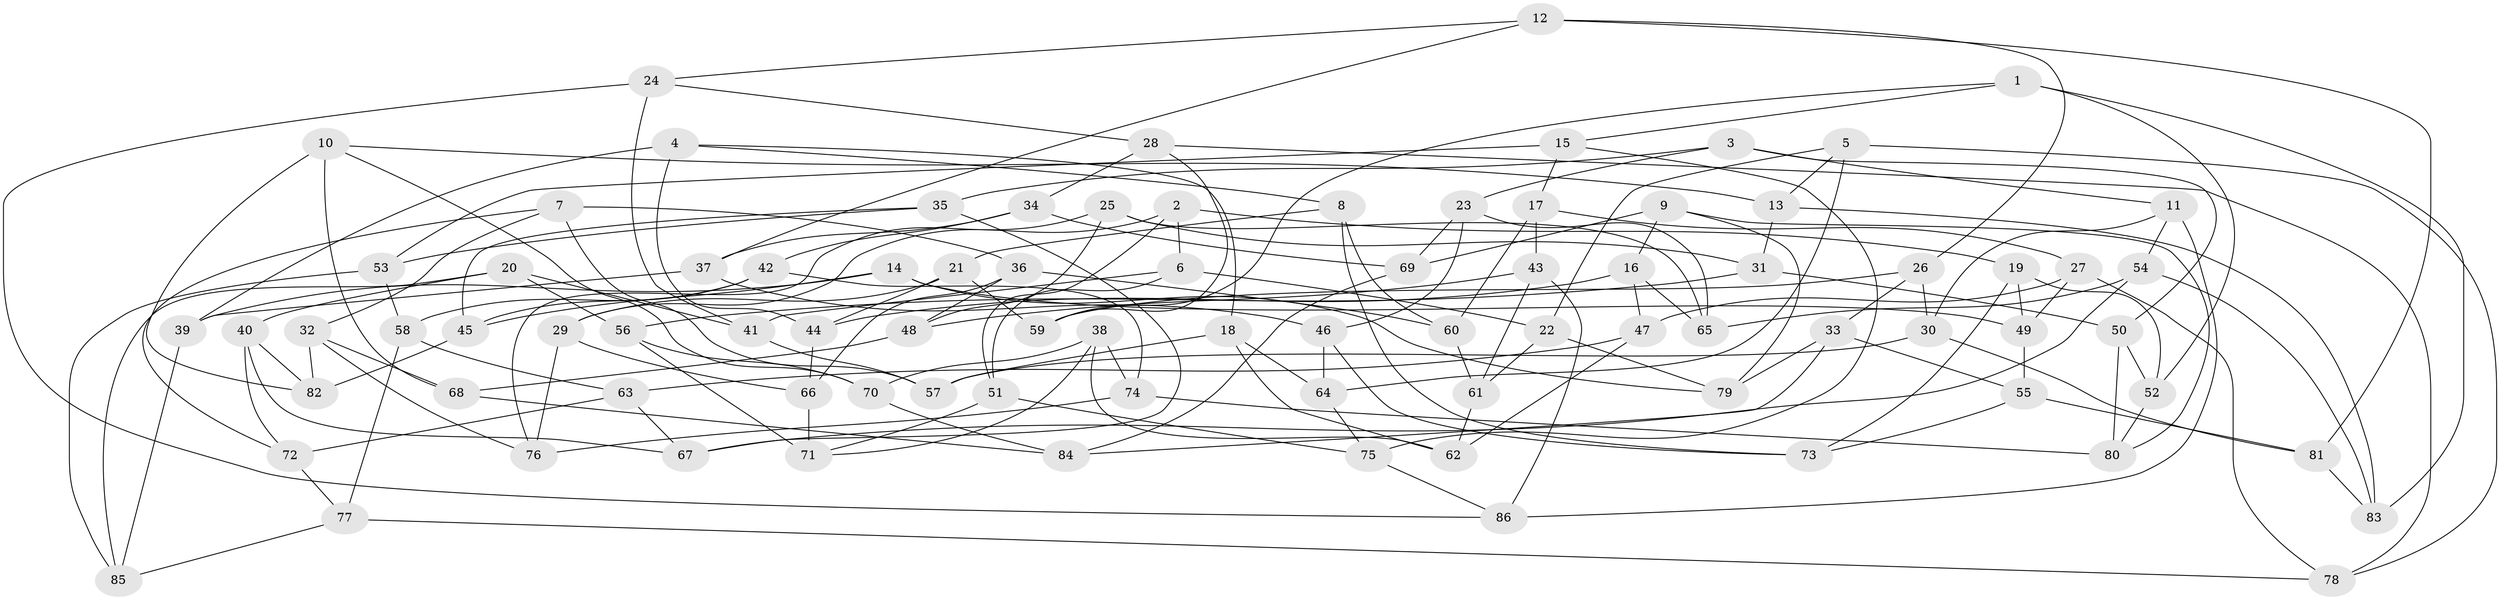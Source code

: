 // coarse degree distribution, {3: 0.08, 4: 0.44, 7: 0.12, 2: 0.08, 6: 0.12, 5: 0.04, 9: 0.08, 14: 0.04}
// Generated by graph-tools (version 1.1) at 2025/04/03/04/25 22:04:17]
// undirected, 86 vertices, 172 edges
graph export_dot {
graph [start="1"]
  node [color=gray90,style=filled];
  1;
  2;
  3;
  4;
  5;
  6;
  7;
  8;
  9;
  10;
  11;
  12;
  13;
  14;
  15;
  16;
  17;
  18;
  19;
  20;
  21;
  22;
  23;
  24;
  25;
  26;
  27;
  28;
  29;
  30;
  31;
  32;
  33;
  34;
  35;
  36;
  37;
  38;
  39;
  40;
  41;
  42;
  43;
  44;
  45;
  46;
  47;
  48;
  49;
  50;
  51;
  52;
  53;
  54;
  55;
  56;
  57;
  58;
  59;
  60;
  61;
  62;
  63;
  64;
  65;
  66;
  67;
  68;
  69;
  70;
  71;
  72;
  73;
  74;
  75;
  76;
  77;
  78;
  79;
  80;
  81;
  82;
  83;
  84;
  85;
  86;
  1 -- 59;
  1 -- 15;
  1 -- 52;
  1 -- 83;
  2 -- 29;
  2 -- 6;
  2 -- 51;
  2 -- 19;
  3 -- 50;
  3 -- 23;
  3 -- 35;
  3 -- 11;
  4 -- 8;
  4 -- 18;
  4 -- 44;
  4 -- 39;
  5 -- 64;
  5 -- 22;
  5 -- 13;
  5 -- 78;
  6 -- 51;
  6 -- 41;
  6 -- 22;
  7 -- 57;
  7 -- 32;
  7 -- 36;
  7 -- 72;
  8 -- 21;
  8 -- 73;
  8 -- 60;
  9 -- 16;
  9 -- 80;
  9 -- 69;
  9 -- 79;
  10 -- 82;
  10 -- 68;
  10 -- 70;
  10 -- 13;
  11 -- 54;
  11 -- 86;
  11 -- 30;
  12 -- 37;
  12 -- 24;
  12 -- 26;
  12 -- 81;
  13 -- 83;
  13 -- 31;
  14 -- 79;
  14 -- 49;
  14 -- 39;
  14 -- 45;
  15 -- 17;
  15 -- 75;
  15 -- 53;
  16 -- 44;
  16 -- 65;
  16 -- 47;
  17 -- 27;
  17 -- 43;
  17 -- 60;
  18 -- 57;
  18 -- 62;
  18 -- 64;
  19 -- 49;
  19 -- 73;
  19 -- 52;
  20 -- 56;
  20 -- 41;
  20 -- 40;
  20 -- 85;
  21 -- 59;
  21 -- 29;
  21 -- 44;
  22 -- 79;
  22 -- 61;
  23 -- 46;
  23 -- 69;
  23 -- 65;
  24 -- 41;
  24 -- 86;
  24 -- 28;
  25 -- 76;
  25 -- 48;
  25 -- 31;
  25 -- 65;
  26 -- 33;
  26 -- 59;
  26 -- 30;
  27 -- 47;
  27 -- 49;
  27 -- 78;
  28 -- 34;
  28 -- 59;
  28 -- 78;
  29 -- 66;
  29 -- 76;
  30 -- 81;
  30 -- 57;
  31 -- 50;
  31 -- 56;
  32 -- 82;
  32 -- 76;
  32 -- 68;
  33 -- 79;
  33 -- 84;
  33 -- 55;
  34 -- 42;
  34 -- 69;
  34 -- 37;
  35 -- 45;
  35 -- 67;
  35 -- 53;
  36 -- 60;
  36 -- 48;
  36 -- 66;
  37 -- 39;
  37 -- 46;
  38 -- 71;
  38 -- 62;
  38 -- 74;
  38 -- 70;
  39 -- 85;
  40 -- 72;
  40 -- 67;
  40 -- 82;
  41 -- 57;
  42 -- 74;
  42 -- 58;
  42 -- 45;
  43 -- 86;
  43 -- 61;
  43 -- 48;
  44 -- 66;
  45 -- 82;
  46 -- 64;
  46 -- 73;
  47 -- 63;
  47 -- 62;
  48 -- 68;
  49 -- 55;
  50 -- 52;
  50 -- 80;
  51 -- 75;
  51 -- 71;
  52 -- 80;
  53 -- 85;
  53 -- 58;
  54 -- 65;
  54 -- 67;
  54 -- 83;
  55 -- 81;
  55 -- 73;
  56 -- 71;
  56 -- 70;
  58 -- 77;
  58 -- 63;
  60 -- 61;
  61 -- 62;
  63 -- 72;
  63 -- 67;
  64 -- 75;
  66 -- 71;
  68 -- 84;
  69 -- 84;
  70 -- 84;
  72 -- 77;
  74 -- 76;
  74 -- 80;
  75 -- 86;
  77 -- 78;
  77 -- 85;
  81 -- 83;
}
